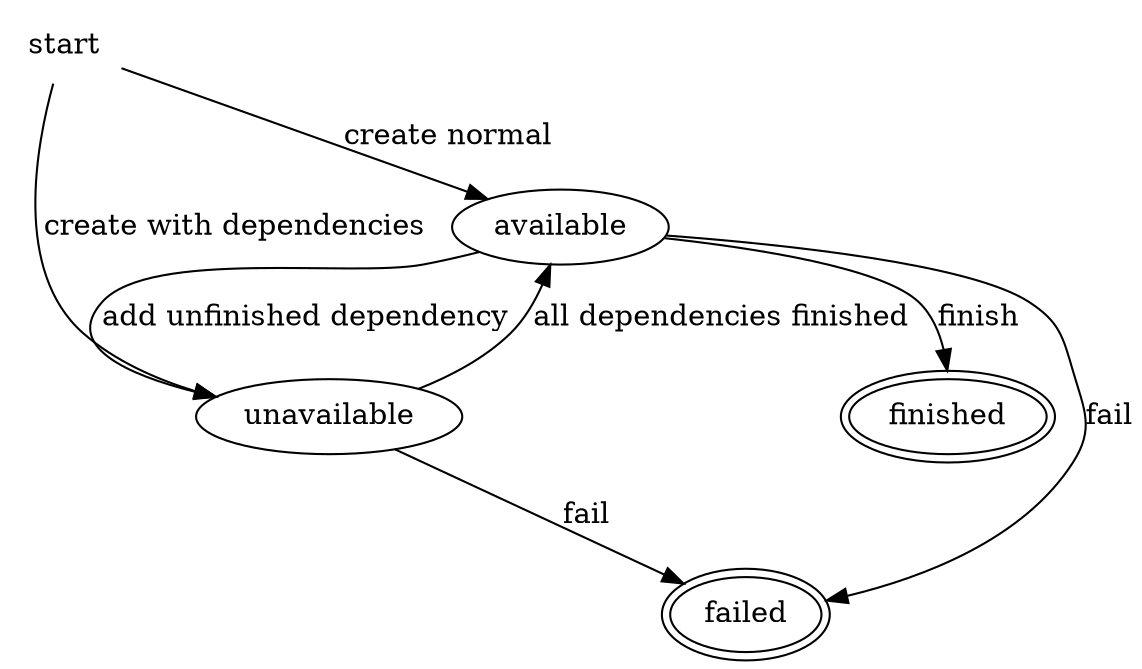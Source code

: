 digraph finite_state_machine {
    node [label=""];

    start           [label="start", shape=none];
    available       [label="available"];
    unavailable     [label="unavailable"];
    finished        [label="finished", peripheries=2];
    failed          [label="failed",peripheries=2];

    start -> available[label="create normal"];
    start -> unavailable[label="create with dependencies"];

    available -> unavailable [label="add unfinished dependency"];
    available -> finished    [label="finish"];
    available -> failed      [label="fail"];

    unavailable -> available [label="all dependencies finished"];
    unavailable -> failed    [label="fail"];
    // unavailable -> finished not possible
    
    // finished -> available not possible
    // finished -> unavailable not possible
    // finished -> failed not possible
    
    // failed -> available not possible
    // failed -> unavailable not possible
    // failed -> finished not possible

    
}


